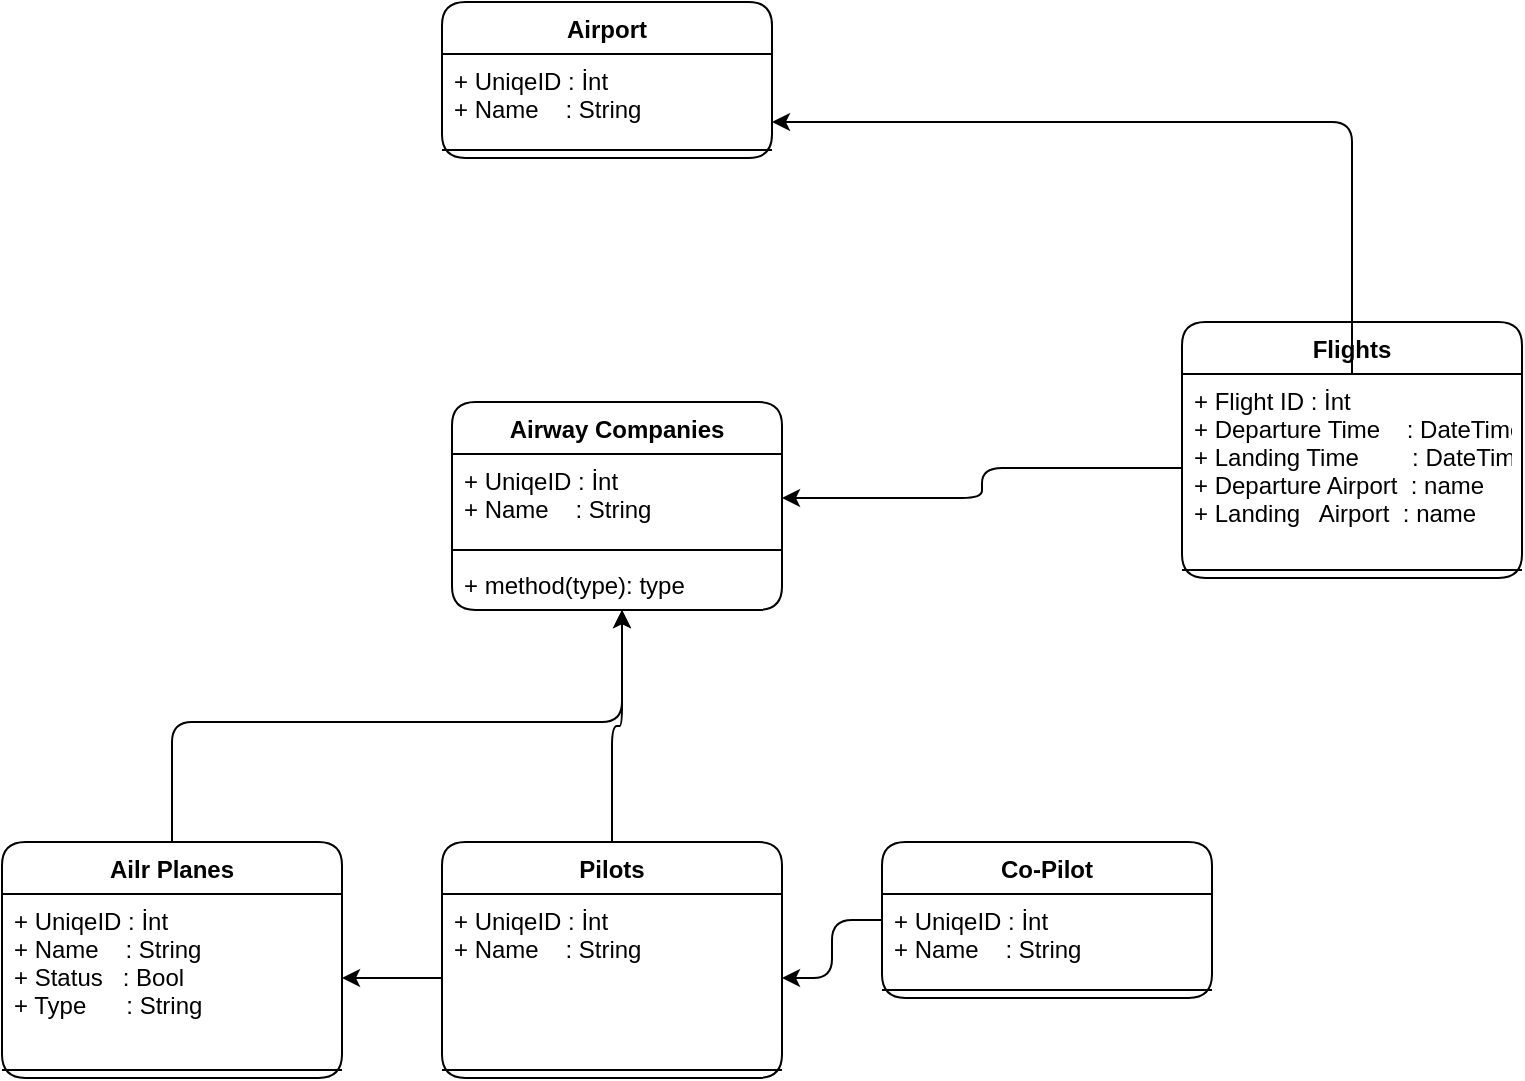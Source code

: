 <mxfile version="20.8.23" type="github">
  <diagram id="C5RBs43oDa-KdzZeNtuy" name="Page-1">
    <mxGraphModel dx="1235" dy="666" grid="1" gridSize="10" guides="1" tooltips="1" connect="1" arrows="1" fold="1" page="1" pageScale="1" pageWidth="1169" pageHeight="827" math="0" shadow="0">
      <root>
        <mxCell id="WIyWlLk6GJQsqaUBKTNV-0" />
        <mxCell id="WIyWlLk6GJQsqaUBKTNV-1" parent="WIyWlLk6GJQsqaUBKTNV-0" />
        <mxCell id="I8soIdP3lHEQnFpEOx_I-2" value="Airport" style="swimlane;fontStyle=1;align=center;verticalAlign=top;childLayout=stackLayout;horizontal=1;startSize=26;horizontalStack=0;resizeParent=1;resizeParentMax=0;resizeLast=0;collapsible=1;marginBottom=0;rounded=1;" vertex="1" parent="WIyWlLk6GJQsqaUBKTNV-1">
          <mxGeometry x="490" y="80" width="165" height="78" as="geometry" />
        </mxCell>
        <mxCell id="I8soIdP3lHEQnFpEOx_I-3" value="+ UniqeID : İnt&#xa;+ Name    : String" style="text;strokeColor=none;fillColor=none;align=left;verticalAlign=top;spacingLeft=4;spacingRight=4;overflow=hidden;rotatable=0;points=[[0,0.5],[1,0.5]];portConstraint=eastwest;" vertex="1" parent="I8soIdP3lHEQnFpEOx_I-2">
          <mxGeometry y="26" width="165" height="44" as="geometry" />
        </mxCell>
        <mxCell id="I8soIdP3lHEQnFpEOx_I-4" value="" style="line;strokeWidth=1;fillColor=none;align=left;verticalAlign=middle;spacingTop=-1;spacingLeft=3;spacingRight=3;rotatable=0;labelPosition=right;points=[];portConstraint=eastwest;strokeColor=inherit;rounded=1;" vertex="1" parent="I8soIdP3lHEQnFpEOx_I-2">
          <mxGeometry y="70" width="165" height="8" as="geometry" />
        </mxCell>
        <mxCell id="I8soIdP3lHEQnFpEOx_I-6" value="Airway Companies" style="swimlane;fontStyle=1;align=center;verticalAlign=top;childLayout=stackLayout;horizontal=1;startSize=26;horizontalStack=0;resizeParent=1;resizeParentMax=0;resizeLast=0;collapsible=1;marginBottom=0;rounded=1;" vertex="1" parent="WIyWlLk6GJQsqaUBKTNV-1">
          <mxGeometry x="495" y="280" width="165" height="104" as="geometry" />
        </mxCell>
        <mxCell id="I8soIdP3lHEQnFpEOx_I-7" value="+ UniqeID : İnt&#xa;+ Name    : String" style="text;strokeColor=none;fillColor=none;align=left;verticalAlign=top;spacingLeft=4;spacingRight=4;overflow=hidden;rotatable=0;points=[[0,0.5],[1,0.5]];portConstraint=eastwest;" vertex="1" parent="I8soIdP3lHEQnFpEOx_I-6">
          <mxGeometry y="26" width="165" height="44" as="geometry" />
        </mxCell>
        <mxCell id="I8soIdP3lHEQnFpEOx_I-8" value="" style="line;strokeWidth=1;fillColor=none;align=left;verticalAlign=middle;spacingTop=-1;spacingLeft=3;spacingRight=3;rotatable=0;labelPosition=right;points=[];portConstraint=eastwest;strokeColor=inherit;rounded=1;" vertex="1" parent="I8soIdP3lHEQnFpEOx_I-6">
          <mxGeometry y="70" width="165" height="8" as="geometry" />
        </mxCell>
        <mxCell id="I8soIdP3lHEQnFpEOx_I-9" value="+ method(type): type" style="text;strokeColor=none;fillColor=none;align=left;verticalAlign=top;spacingLeft=4;spacingRight=4;overflow=hidden;rotatable=0;points=[[0,0.5],[1,0.5]];portConstraint=eastwest;" vertex="1" parent="I8soIdP3lHEQnFpEOx_I-6">
          <mxGeometry y="78" width="165" height="26" as="geometry" />
        </mxCell>
        <mxCell id="I8soIdP3lHEQnFpEOx_I-28" value="" style="edgeStyle=orthogonalEdgeStyle;rounded=1;orthogonalLoop=1;jettySize=auto;html=1;" edge="1" parent="WIyWlLk6GJQsqaUBKTNV-1" source="I8soIdP3lHEQnFpEOx_I-10" target="I8soIdP3lHEQnFpEOx_I-9">
          <mxGeometry relative="1" as="geometry">
            <Array as="points">
              <mxPoint x="575" y="442" />
              <mxPoint x="580" y="442" />
            </Array>
          </mxGeometry>
        </mxCell>
        <mxCell id="I8soIdP3lHEQnFpEOx_I-10" value="Pilots" style="swimlane;fontStyle=1;align=center;verticalAlign=top;childLayout=stackLayout;horizontal=1;startSize=26;horizontalStack=0;resizeParent=1;resizeParentMax=0;resizeLast=0;collapsible=1;marginBottom=0;rounded=1;" vertex="1" parent="WIyWlLk6GJQsqaUBKTNV-1">
          <mxGeometry x="490" y="500" width="170" height="118" as="geometry" />
        </mxCell>
        <mxCell id="I8soIdP3lHEQnFpEOx_I-11" value="+ UniqeID : İnt&#xa;+ Name    : String" style="text;strokeColor=none;fillColor=none;align=left;verticalAlign=top;spacingLeft=4;spacingRight=4;overflow=hidden;rotatable=0;points=[[0,0.5],[1,0.5]];portConstraint=eastwest;" vertex="1" parent="I8soIdP3lHEQnFpEOx_I-10">
          <mxGeometry y="26" width="170" height="84" as="geometry" />
        </mxCell>
        <mxCell id="I8soIdP3lHEQnFpEOx_I-12" value="" style="line;strokeWidth=1;fillColor=none;align=left;verticalAlign=middle;spacingTop=-1;spacingLeft=3;spacingRight=3;rotatable=0;labelPosition=right;points=[];portConstraint=eastwest;strokeColor=inherit;rounded=1;" vertex="1" parent="I8soIdP3lHEQnFpEOx_I-10">
          <mxGeometry y="110" width="170" height="8" as="geometry" />
        </mxCell>
        <mxCell id="I8soIdP3lHEQnFpEOx_I-27" value="" style="edgeStyle=orthogonalEdgeStyle;rounded=1;orthogonalLoop=1;jettySize=auto;html=1;" edge="1" parent="WIyWlLk6GJQsqaUBKTNV-1" source="I8soIdP3lHEQnFpEOx_I-14" target="I8soIdP3lHEQnFpEOx_I-11">
          <mxGeometry relative="1" as="geometry" />
        </mxCell>
        <mxCell id="I8soIdP3lHEQnFpEOx_I-14" value="Co-Pilot" style="swimlane;fontStyle=1;align=center;verticalAlign=top;childLayout=stackLayout;horizontal=1;startSize=26;horizontalStack=0;resizeParent=1;resizeParentMax=0;resizeLast=0;collapsible=1;marginBottom=0;rounded=1;" vertex="1" parent="WIyWlLk6GJQsqaUBKTNV-1">
          <mxGeometry x="710" y="500" width="165" height="78" as="geometry" />
        </mxCell>
        <mxCell id="I8soIdP3lHEQnFpEOx_I-15" value="+ UniqeID : İnt&#xa;+ Name    : String" style="text;strokeColor=none;fillColor=none;align=left;verticalAlign=top;spacingLeft=4;spacingRight=4;overflow=hidden;rotatable=0;points=[[0,0.5],[1,0.5]];portConstraint=eastwest;" vertex="1" parent="I8soIdP3lHEQnFpEOx_I-14">
          <mxGeometry y="26" width="165" height="44" as="geometry" />
        </mxCell>
        <mxCell id="I8soIdP3lHEQnFpEOx_I-16" value="" style="line;strokeWidth=1;fillColor=none;align=left;verticalAlign=middle;spacingTop=-1;spacingLeft=3;spacingRight=3;rotatable=0;labelPosition=right;points=[];portConstraint=eastwest;strokeColor=inherit;rounded=1;" vertex="1" parent="I8soIdP3lHEQnFpEOx_I-14">
          <mxGeometry y="70" width="165" height="8" as="geometry" />
        </mxCell>
        <mxCell id="I8soIdP3lHEQnFpEOx_I-29" style="edgeStyle=orthogonalEdgeStyle;rounded=1;orthogonalLoop=1;jettySize=auto;html=1;" edge="1" parent="WIyWlLk6GJQsqaUBKTNV-1" source="I8soIdP3lHEQnFpEOx_I-18" target="I8soIdP3lHEQnFpEOx_I-6">
          <mxGeometry relative="1" as="geometry">
            <Array as="points">
              <mxPoint x="355" y="440" />
              <mxPoint x="580" y="440" />
            </Array>
          </mxGeometry>
        </mxCell>
        <mxCell id="I8soIdP3lHEQnFpEOx_I-18" value="Ailr Planes" style="swimlane;fontStyle=1;align=center;verticalAlign=top;childLayout=stackLayout;horizontal=1;startSize=26;horizontalStack=0;resizeParent=1;resizeParentMax=0;resizeLast=0;collapsible=1;marginBottom=0;rounded=1;" vertex="1" parent="WIyWlLk6GJQsqaUBKTNV-1">
          <mxGeometry x="270" y="500" width="170" height="118" as="geometry" />
        </mxCell>
        <mxCell id="I8soIdP3lHEQnFpEOx_I-19" value="+ UniqeID : İnt&#xa;+ Name    : String&#xa;+ Status   : Bool&#xa;+ Type      : String&#xa;" style="text;strokeColor=none;fillColor=none;align=left;verticalAlign=top;spacingLeft=4;spacingRight=4;overflow=hidden;rotatable=0;points=[[0,0.5],[1,0.5]];portConstraint=eastwest;" vertex="1" parent="I8soIdP3lHEQnFpEOx_I-18">
          <mxGeometry y="26" width="170" height="84" as="geometry" />
        </mxCell>
        <mxCell id="I8soIdP3lHEQnFpEOx_I-20" value="" style="line;strokeWidth=1;fillColor=none;align=left;verticalAlign=middle;spacingTop=-1;spacingLeft=3;spacingRight=3;rotatable=0;labelPosition=right;points=[];portConstraint=eastwest;strokeColor=inherit;rounded=1;" vertex="1" parent="I8soIdP3lHEQnFpEOx_I-18">
          <mxGeometry y="110" width="170" height="8" as="geometry" />
        </mxCell>
        <mxCell id="I8soIdP3lHEQnFpEOx_I-22" value="Flights" style="swimlane;fontStyle=1;align=center;verticalAlign=top;childLayout=stackLayout;horizontal=1;startSize=26;horizontalStack=0;resizeParent=1;resizeParentMax=0;resizeLast=0;collapsible=1;marginBottom=0;rounded=1;" vertex="1" parent="WIyWlLk6GJQsqaUBKTNV-1">
          <mxGeometry x="860" y="240" width="170" height="128" as="geometry" />
        </mxCell>
        <mxCell id="I8soIdP3lHEQnFpEOx_I-23" value="+ Flight ID : İnt&#xa;+ Departure Time    : DateTime&#xa;+ Landing Time        : DateTime&#xa;+ Departure Airport  : name&#xa;+ Landing   Airport  : name&#xa;" style="text;strokeColor=none;fillColor=none;align=left;verticalAlign=top;spacingLeft=4;spacingRight=4;overflow=hidden;rotatable=0;points=[[0,0.5],[1,0.5]];portConstraint=eastwest;" vertex="1" parent="I8soIdP3lHEQnFpEOx_I-22">
          <mxGeometry y="26" width="170" height="94" as="geometry" />
        </mxCell>
        <mxCell id="I8soIdP3lHEQnFpEOx_I-24" value="" style="line;strokeWidth=1;fillColor=none;align=left;verticalAlign=middle;spacingTop=-1;spacingLeft=3;spacingRight=3;rotatable=0;labelPosition=right;points=[];portConstraint=eastwest;strokeColor=inherit;rounded=1;" vertex="1" parent="I8soIdP3lHEQnFpEOx_I-22">
          <mxGeometry y="120" width="170" height="8" as="geometry" />
        </mxCell>
        <mxCell id="I8soIdP3lHEQnFpEOx_I-30" style="edgeStyle=orthogonalEdgeStyle;rounded=1;orthogonalLoop=1;jettySize=auto;html=1;" edge="1" parent="WIyWlLk6GJQsqaUBKTNV-1" source="I8soIdP3lHEQnFpEOx_I-23" target="I8soIdP3lHEQnFpEOx_I-2">
          <mxGeometry relative="1" as="geometry">
            <Array as="points">
              <mxPoint x="945" y="140" />
            </Array>
          </mxGeometry>
        </mxCell>
        <mxCell id="I8soIdP3lHEQnFpEOx_I-31" style="edgeStyle=orthogonalEdgeStyle;rounded=1;orthogonalLoop=1;jettySize=auto;html=1;entryX=1;entryY=0.5;entryDx=0;entryDy=0;" edge="1" parent="WIyWlLk6GJQsqaUBKTNV-1" source="I8soIdP3lHEQnFpEOx_I-23" target="I8soIdP3lHEQnFpEOx_I-7">
          <mxGeometry relative="1" as="geometry" />
        </mxCell>
        <mxCell id="I8soIdP3lHEQnFpEOx_I-33" style="edgeStyle=orthogonalEdgeStyle;rounded=1;orthogonalLoop=1;jettySize=auto;html=1;" edge="1" parent="WIyWlLk6GJQsqaUBKTNV-1" source="I8soIdP3lHEQnFpEOx_I-11" target="I8soIdP3lHEQnFpEOx_I-19">
          <mxGeometry relative="1" as="geometry" />
        </mxCell>
      </root>
    </mxGraphModel>
  </diagram>
</mxfile>
